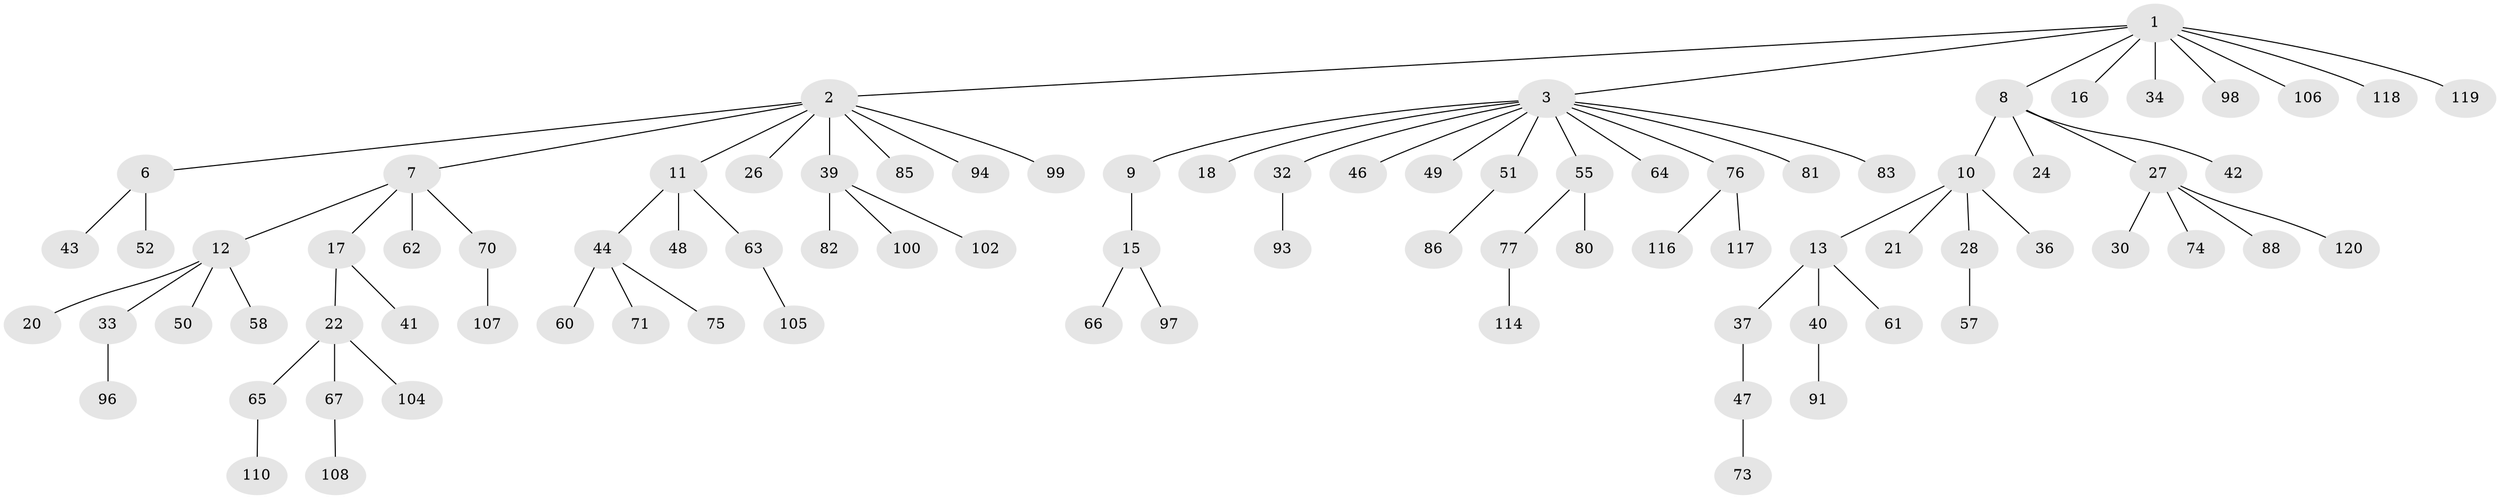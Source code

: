 // original degree distribution, {7: 0.008333333333333333, 6: 0.016666666666666666, 9: 0.008333333333333333, 5: 0.041666666666666664, 4: 0.075, 2: 0.20833333333333334, 3: 0.09166666666666666, 1: 0.55}
// Generated by graph-tools (version 1.1) at 2025/42/03/06/25 10:42:02]
// undirected, 87 vertices, 86 edges
graph export_dot {
graph [start="1"]
  node [color=gray90,style=filled];
  1 [super="+14"];
  2 [super="+5"];
  3 [super="+4"];
  6 [super="+31"];
  7 [super="+35"];
  8 [super="+25"];
  9;
  10 [super="+54"];
  11 [super="+19"];
  12 [super="+23"];
  13 [super="+89"];
  15 [super="+87"];
  16;
  17 [super="+29"];
  18;
  20;
  21;
  22 [super="+56"];
  24;
  26;
  27 [super="+45"];
  28 [super="+38"];
  30 [super="+78"];
  32;
  33;
  34 [super="+95"];
  36;
  37;
  39 [super="+79"];
  40 [super="+90"];
  41;
  42;
  43;
  44 [super="+59"];
  46;
  47 [super="+53"];
  48;
  49;
  50 [super="+112"];
  51;
  52 [super="+109"];
  55 [super="+68"];
  57;
  58;
  60;
  61;
  62;
  63 [super="+101"];
  64;
  65 [super="+84"];
  66 [super="+72"];
  67 [super="+69"];
  70;
  71;
  73;
  74;
  75;
  76 [super="+111"];
  77 [super="+113"];
  80;
  81;
  82;
  83;
  85 [super="+103"];
  86 [super="+92"];
  88;
  91;
  93 [super="+115"];
  94;
  96;
  97;
  98;
  99;
  100;
  102;
  104;
  105;
  106;
  107;
  108;
  110;
  114;
  116;
  117;
  118;
  119;
  120;
  1 -- 2;
  1 -- 3;
  1 -- 8;
  1 -- 16;
  1 -- 98;
  1 -- 118;
  1 -- 34;
  1 -- 106;
  1 -- 119;
  2 -- 6;
  2 -- 26;
  2 -- 39;
  2 -- 85;
  2 -- 99;
  2 -- 7;
  2 -- 11;
  2 -- 94;
  3 -- 9;
  3 -- 32;
  3 -- 46;
  3 -- 49;
  3 -- 55;
  3 -- 76;
  3 -- 81;
  3 -- 64;
  3 -- 18;
  3 -- 83;
  3 -- 51;
  6 -- 43;
  6 -- 52;
  7 -- 12;
  7 -- 17;
  7 -- 62;
  7 -- 70;
  8 -- 10;
  8 -- 24;
  8 -- 42;
  8 -- 27;
  9 -- 15;
  10 -- 13;
  10 -- 21;
  10 -- 28;
  10 -- 36;
  11 -- 44;
  11 -- 48;
  11 -- 63;
  12 -- 20;
  12 -- 58;
  12 -- 33;
  12 -- 50;
  13 -- 37;
  13 -- 40;
  13 -- 61;
  15 -- 66;
  15 -- 97;
  17 -- 22;
  17 -- 41;
  22 -- 65;
  22 -- 67;
  22 -- 104;
  27 -- 30;
  27 -- 88;
  27 -- 120;
  27 -- 74;
  28 -- 57;
  32 -- 93;
  33 -- 96;
  37 -- 47;
  39 -- 82;
  39 -- 100;
  39 -- 102;
  40 -- 91;
  44 -- 75;
  44 -- 60;
  44 -- 71;
  47 -- 73;
  51 -- 86;
  55 -- 77;
  55 -- 80;
  63 -- 105;
  65 -- 110;
  67 -- 108;
  70 -- 107;
  76 -- 116;
  76 -- 117;
  77 -- 114;
}
